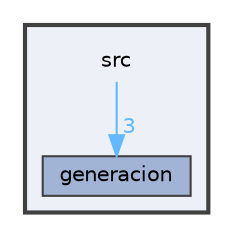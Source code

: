 digraph "src"
{
 // LATEX_PDF_SIZE
  bgcolor="transparent";
  edge [fontname=Helvetica,fontsize=10,labelfontname=Helvetica,labelfontsize=10];
  node [fontname=Helvetica,fontsize=10,shape=box,height=0.2,width=0.4];
  compound=true
  subgraph clusterdir_68267d1309a1af8e8297ef4c3efbcdba {
    graph [ bgcolor="#edf0f7", pencolor="grey25", label="", fontname=Helvetica,fontsize=10 style="filled,bold", URL="dir_68267d1309a1af8e8297ef4c3efbcdba.html",tooltip=""]
    dir_68267d1309a1af8e8297ef4c3efbcdba [shape=plaintext, label="src"];
  dir_1f9af435aba789b39c3559b3dd8571e1 [label="generacion", fillcolor="#a2b4d6", color="grey25", style="filled", URL="dir_1f9af435aba789b39c3559b3dd8571e1.html",tooltip=""];
  }
  dir_68267d1309a1af8e8297ef4c3efbcdba->dir_1f9af435aba789b39c3559b3dd8571e1 [headlabel="3", labeldistance=1.5 headhref="dir_000001_000000.html" href="dir_000001_000000.html" color="steelblue1" fontcolor="steelblue1"];
}

